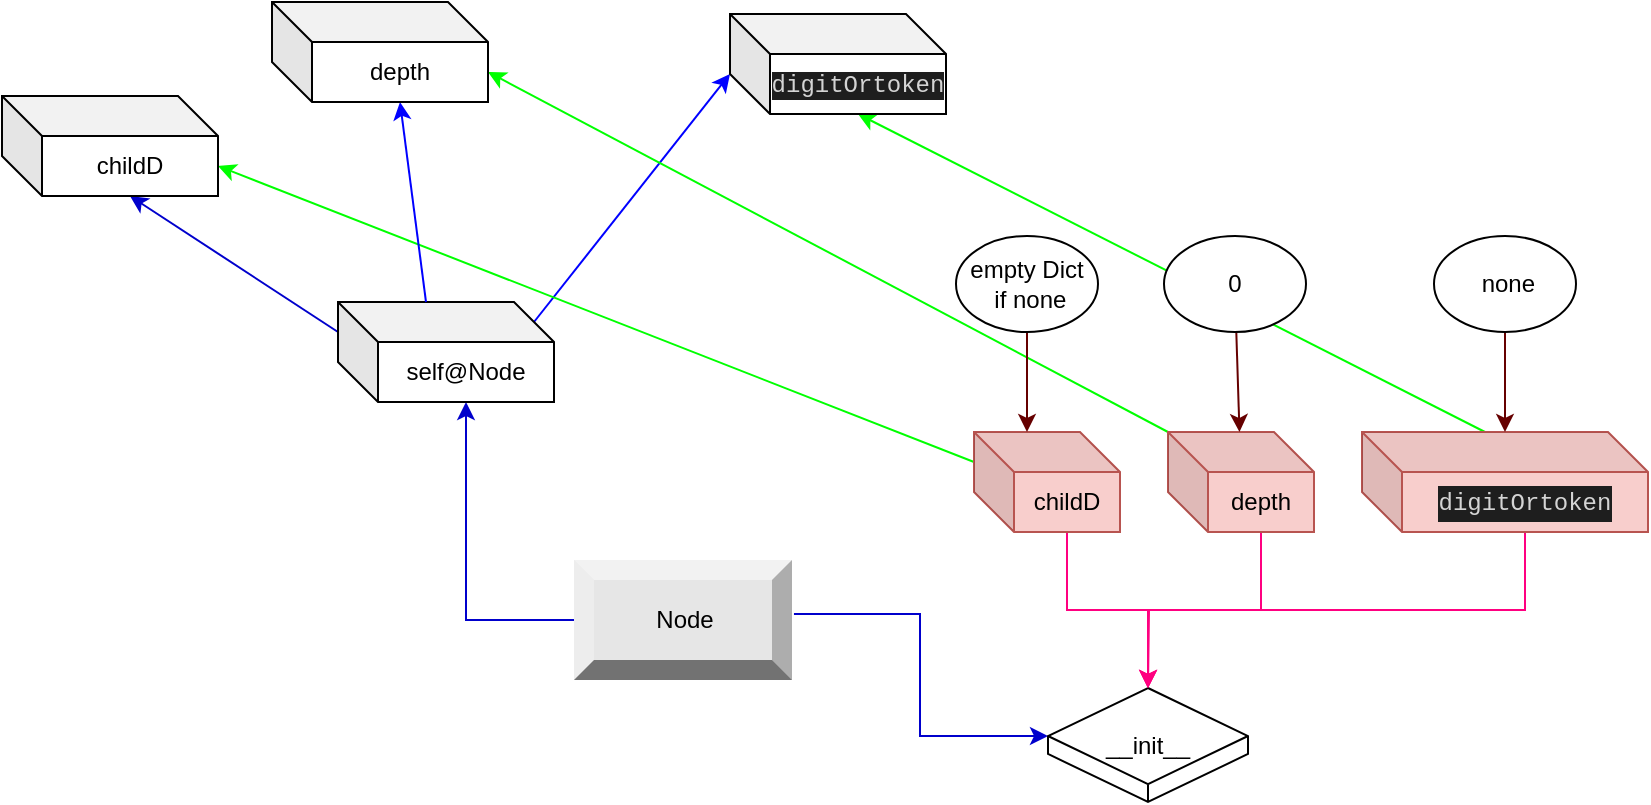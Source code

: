 <mxfile version="20.3.3" type="github">
  <diagram id="TPBxDu3w1cNGEY5BRUA_" name="第 1 页">
    <mxGraphModel dx="1442" dy="705" grid="0" gridSize="10" guides="1" tooltips="1" connect="1" arrows="1" fold="1" page="0" pageScale="1" pageWidth="827" pageHeight="1169" math="0" shadow="0">
      <root>
        <mxCell id="0" />
        <mxCell id="1" parent="0" />
        <mxCell id="VjqhNLrsFcAXnYRqi4Wk-1" value="Node" style="labelPosition=center;verticalLabelPosition=middle;align=center;html=1;shape=mxgraph.basic.shaded_button;dx=10;fillColor=#E6E6E6;strokeColor=none;fontColor=#000000;" vertex="1" parent="1">
          <mxGeometry x="279" y="309" width="109" height="60" as="geometry" />
        </mxCell>
        <mxCell id="VjqhNLrsFcAXnYRqi4Wk-3" style="edgeStyle=orthogonalEdgeStyle;rounded=0;orthogonalLoop=1;jettySize=auto;html=1;exitX=0;exitY=0;exitDx=0;exitDy=24.008;exitPerimeter=0;entryX=1.009;entryY=0.45;entryDx=0;entryDy=0;entryPerimeter=0;strokeColor=#0000CC;startArrow=classic;startFill=1;endArrow=none;endFill=0;" edge="1" parent="1" source="VjqhNLrsFcAXnYRqi4Wk-2" target="VjqhNLrsFcAXnYRqi4Wk-1">
          <mxGeometry relative="1" as="geometry" />
        </mxCell>
        <mxCell id="VjqhNLrsFcAXnYRqi4Wk-2" value="__init__" style="whiteSpace=wrap;html=1;shape=mxgraph.basic.isocube;isoAngle=15;fontColor=#000000;" vertex="1" parent="1">
          <mxGeometry x="516" y="373" width="100" height="57" as="geometry" />
        </mxCell>
        <mxCell id="VjqhNLrsFcAXnYRqi4Wk-5" style="edgeStyle=orthogonalEdgeStyle;rounded=0;orthogonalLoop=1;jettySize=auto;html=1;exitX=0;exitY=0;exitDx=64;exitDy=50;exitPerimeter=0;strokeColor=#0000CC;startArrow=classic;startFill=1;endArrow=none;endFill=0;" edge="1" parent="1" source="VjqhNLrsFcAXnYRqi4Wk-4" target="VjqhNLrsFcAXnYRqi4Wk-1">
          <mxGeometry relative="1" as="geometry">
            <Array as="points">
              <mxPoint x="225" y="339" />
            </Array>
          </mxGeometry>
        </mxCell>
        <mxCell id="VjqhNLrsFcAXnYRqi4Wk-46" style="rounded=0;orthogonalLoop=1;jettySize=auto;html=1;exitX=0;exitY=0;exitDx=0;exitDy=15;exitPerimeter=0;entryX=0;entryY=0;entryDx=64;entryDy=50;entryPerimeter=0;strokeColor=#0000CC;startArrow=none;startFill=0;endArrow=classic;endFill=1;" edge="1" parent="1" source="VjqhNLrsFcAXnYRqi4Wk-4" target="VjqhNLrsFcAXnYRqi4Wk-45">
          <mxGeometry relative="1" as="geometry" />
        </mxCell>
        <mxCell id="VjqhNLrsFcAXnYRqi4Wk-50" style="edgeStyle=none;rounded=0;orthogonalLoop=1;jettySize=auto;html=1;exitX=0;exitY=0;exitDx=98;exitDy=10;exitPerimeter=0;entryX=0;entryY=0;entryDx=0;entryDy=30;entryPerimeter=0;strokeColor=#0000FF;startArrow=none;startFill=0;endArrow=classic;endFill=1;" edge="1" parent="1" source="VjqhNLrsFcAXnYRqi4Wk-4" target="VjqhNLrsFcAXnYRqi4Wk-49">
          <mxGeometry relative="1" as="geometry" />
        </mxCell>
        <mxCell id="VjqhNLrsFcAXnYRqi4Wk-4" value="&lt;font color=&quot;#000000&quot;&gt;&lt;span style=&quot;caret-color: rgb(0, 0, 0);&quot;&gt;self@Node&lt;/span&gt;&lt;/font&gt;" style="shape=cube;whiteSpace=wrap;html=1;boundedLbl=1;backgroundOutline=1;darkOpacity=0.05;darkOpacity2=0.1;" vertex="1" parent="1">
          <mxGeometry x="161" y="180" width="108" height="50" as="geometry" />
        </mxCell>
        <mxCell id="VjqhNLrsFcAXnYRqi4Wk-10" style="edgeStyle=orthogonalEdgeStyle;rounded=0;orthogonalLoop=1;jettySize=auto;html=1;exitX=0;exitY=0;exitDx=46.5;exitDy=50;exitPerimeter=0;entryX=0.5;entryY=0;entryDx=0;entryDy=0;entryPerimeter=0;strokeColor=#FF0080;startArrow=none;startFill=0;endArrow=classic;endFill=1;" edge="1" parent="1" source="VjqhNLrsFcAXnYRqi4Wk-7" target="VjqhNLrsFcAXnYRqi4Wk-2">
          <mxGeometry relative="1" as="geometry" />
        </mxCell>
        <mxCell id="VjqhNLrsFcAXnYRqi4Wk-47" style="edgeStyle=none;rounded=0;orthogonalLoop=1;jettySize=auto;html=1;exitX=0;exitY=0;exitDx=0;exitDy=15;exitPerimeter=0;entryX=0;entryY=0;entryDx=108;entryDy=35;entryPerimeter=0;strokeColor=#00FF00;startArrow=none;startFill=0;endArrow=classic;endFill=1;" edge="1" parent="1" source="VjqhNLrsFcAXnYRqi4Wk-7" target="VjqhNLrsFcAXnYRqi4Wk-45">
          <mxGeometry relative="1" as="geometry" />
        </mxCell>
        <mxCell id="VjqhNLrsFcAXnYRqi4Wk-7" value="childD" style="shape=cube;whiteSpace=wrap;html=1;boundedLbl=1;backgroundOutline=1;darkOpacity=0.05;darkOpacity2=0.1;fillColor=#f8cecc;strokeColor=#b85450;" vertex="1" parent="1">
          <mxGeometry x="479" y="245" width="73" height="50" as="geometry" />
        </mxCell>
        <mxCell id="VjqhNLrsFcAXnYRqi4Wk-11" style="edgeStyle=orthogonalEdgeStyle;rounded=0;orthogonalLoop=1;jettySize=auto;html=1;exitX=0;exitY=0;exitDx=46.5;exitDy=50;exitPerimeter=0;entryX=0.5;entryY=0;entryDx=0;entryDy=0;entryPerimeter=0;strokeColor=#FF0080;startArrow=none;startFill=0;endArrow=classic;endFill=1;" edge="1" parent="1" source="VjqhNLrsFcAXnYRqi4Wk-8" target="VjqhNLrsFcAXnYRqi4Wk-2">
          <mxGeometry relative="1" as="geometry" />
        </mxCell>
        <mxCell id="VjqhNLrsFcAXnYRqi4Wk-48" style="edgeStyle=none;rounded=0;orthogonalLoop=1;jettySize=auto;html=1;exitX=0;exitY=0;exitDx=0;exitDy=0;exitPerimeter=0;entryX=0;entryY=0;entryDx=108;entryDy=35;entryPerimeter=0;strokeColor=#00FF00;startArrow=none;startFill=0;endArrow=classic;endFill=1;" edge="1" parent="1" source="VjqhNLrsFcAXnYRqi4Wk-8" target="VjqhNLrsFcAXnYRqi4Wk-35">
          <mxGeometry relative="1" as="geometry" />
        </mxCell>
        <mxCell id="VjqhNLrsFcAXnYRqi4Wk-8" value="depth" style="shape=cube;whiteSpace=wrap;html=1;boundedLbl=1;backgroundOutline=1;darkOpacity=0.05;darkOpacity2=0.1;fillColor=#f8cecc;strokeColor=#b85450;" vertex="1" parent="1">
          <mxGeometry x="576" y="245" width="73" height="50" as="geometry" />
        </mxCell>
        <mxCell id="VjqhNLrsFcAXnYRqi4Wk-12" style="edgeStyle=orthogonalEdgeStyle;rounded=0;orthogonalLoop=1;jettySize=auto;html=1;exitX=0;exitY=0;exitDx=81.5;exitDy=50;exitPerimeter=0;strokeColor=#FF0080;startArrow=none;startFill=0;endArrow=classic;endFill=1;" edge="1" parent="1" source="VjqhNLrsFcAXnYRqi4Wk-9">
          <mxGeometry relative="1" as="geometry">
            <mxPoint x="566" y="373" as="targetPoint" />
          </mxGeometry>
        </mxCell>
        <mxCell id="VjqhNLrsFcAXnYRqi4Wk-51" style="edgeStyle=none;rounded=0;orthogonalLoop=1;jettySize=auto;html=1;exitX=0;exitY=0;exitDx=61.5;exitDy=0;exitPerimeter=0;entryX=0;entryY=0;entryDx=64;entryDy=50;entryPerimeter=0;strokeColor=#00FF00;startArrow=none;startFill=0;endArrow=classic;endFill=1;" edge="1" parent="1" source="VjqhNLrsFcAXnYRqi4Wk-9" target="VjqhNLrsFcAXnYRqi4Wk-49">
          <mxGeometry relative="1" as="geometry" />
        </mxCell>
        <mxCell id="VjqhNLrsFcAXnYRqi4Wk-9" value="&lt;div style=&quot;text-align: start; color: rgb(212, 212, 212); background-color: rgb(30, 30, 30); font-family: Menlo, Monaco, &amp;quot;Courier New&amp;quot;, monospace; line-height: 18px;&quot;&gt;digitOrtoken&lt;/div&gt;" style="shape=cube;whiteSpace=wrap;html=1;boundedLbl=1;backgroundOutline=1;darkOpacity=0.05;darkOpacity2=0.1;fillColor=#f8cecc;strokeColor=#b85450;" vertex="1" parent="1">
          <mxGeometry x="673" y="245" width="143" height="50" as="geometry" />
        </mxCell>
        <mxCell id="VjqhNLrsFcAXnYRqi4Wk-15" style="edgeStyle=orthogonalEdgeStyle;rounded=0;orthogonalLoop=1;jettySize=auto;html=1;exitX=0.5;exitY=1;exitDx=0;exitDy=0;entryX=0;entryY=0;entryDx=26.5;entryDy=0;entryPerimeter=0;strokeColor=#660000;startArrow=none;startFill=0;endArrow=classic;endFill=1;" edge="1" parent="1" source="VjqhNLrsFcAXnYRqi4Wk-13" target="VjqhNLrsFcAXnYRqi4Wk-7">
          <mxGeometry relative="1" as="geometry" />
        </mxCell>
        <mxCell id="VjqhNLrsFcAXnYRqi4Wk-13" value="empty Dict &amp;nbsp;if none" style="ellipse;whiteSpace=wrap;html=1;" vertex="1" parent="1">
          <mxGeometry x="470" y="147" width="71" height="48" as="geometry" />
        </mxCell>
        <mxCell id="VjqhNLrsFcAXnYRqi4Wk-26" style="rounded=0;orthogonalLoop=1;jettySize=auto;html=1;exitX=0;exitY=0;exitDx=44;exitDy=0;exitPerimeter=0;entryX=0;entryY=0;entryDx=64;entryDy=50;entryPerimeter=0;strokeColor=#0000FF;" edge="1" parent="1" target="VjqhNLrsFcAXnYRqi4Wk-35" source="VjqhNLrsFcAXnYRqi4Wk-4">
          <mxGeometry relative="1" as="geometry">
            <mxPoint x="159.5" y="190.0" as="sourcePoint" />
          </mxGeometry>
        </mxCell>
        <mxCell id="VjqhNLrsFcAXnYRqi4Wk-35" value="&lt;font color=&quot;#000000&quot;&gt;depth&lt;/font&gt;" style="shape=cube;whiteSpace=wrap;html=1;boundedLbl=1;backgroundOutline=1;darkOpacity=0.05;darkOpacity2=0.1;fontColor=#67AB9F;" vertex="1" parent="1">
          <mxGeometry x="128" y="30" width="108" height="50" as="geometry" />
        </mxCell>
        <mxCell id="VjqhNLrsFcAXnYRqi4Wk-45" value="&lt;font color=&quot;#000000&quot;&gt;&lt;span style=&quot;caret-color: rgb(0, 0, 0);&quot;&gt;childD&lt;/span&gt;&lt;/font&gt;" style="shape=cube;whiteSpace=wrap;html=1;boundedLbl=1;backgroundOutline=1;darkOpacity=0.05;darkOpacity2=0.1;fontColor=#67AB9F;" vertex="1" parent="1">
          <mxGeometry x="-7" y="77" width="108" height="50" as="geometry" />
        </mxCell>
        <mxCell id="VjqhNLrsFcAXnYRqi4Wk-49" value="&lt;span style=&quot;caret-color: rgb(212, 212, 212); color: rgb(212, 212, 212); font-family: Menlo, Monaco, &amp;quot;Courier New&amp;quot;, monospace; text-align: start; background-color: rgb(30, 30, 30);&quot;&gt;digitOrtoken&lt;/span&gt;" style="shape=cube;whiteSpace=wrap;html=1;boundedLbl=1;backgroundOutline=1;darkOpacity=0.05;darkOpacity2=0.1;fontColor=#67AB9F;" vertex="1" parent="1">
          <mxGeometry x="357" y="36" width="108" height="50" as="geometry" />
        </mxCell>
        <mxCell id="VjqhNLrsFcAXnYRqi4Wk-56" value="" style="edgeStyle=none;rounded=0;orthogonalLoop=1;jettySize=auto;html=1;strokeColor=#660000;startArrow=none;startFill=0;endArrow=classic;endFill=1;" edge="1" parent="1" source="VjqhNLrsFcAXnYRqi4Wk-52" target="VjqhNLrsFcAXnYRqi4Wk-8">
          <mxGeometry relative="1" as="geometry" />
        </mxCell>
        <mxCell id="VjqhNLrsFcAXnYRqi4Wk-52" value="0" style="ellipse;whiteSpace=wrap;html=1;" vertex="1" parent="1">
          <mxGeometry x="574" y="147" width="71" height="48" as="geometry" />
        </mxCell>
        <mxCell id="VjqhNLrsFcAXnYRqi4Wk-58" value="" style="edgeStyle=none;rounded=0;orthogonalLoop=1;jettySize=auto;html=1;strokeColor=#660000;startArrow=none;startFill=0;endArrow=classic;endFill=1;" edge="1" parent="1" source="VjqhNLrsFcAXnYRqi4Wk-57" target="VjqhNLrsFcAXnYRqi4Wk-9">
          <mxGeometry relative="1" as="geometry" />
        </mxCell>
        <mxCell id="VjqhNLrsFcAXnYRqi4Wk-57" value="&amp;nbsp;none" style="ellipse;whiteSpace=wrap;html=1;" vertex="1" parent="1">
          <mxGeometry x="709" y="147" width="71" height="48" as="geometry" />
        </mxCell>
      </root>
    </mxGraphModel>
  </diagram>
</mxfile>
